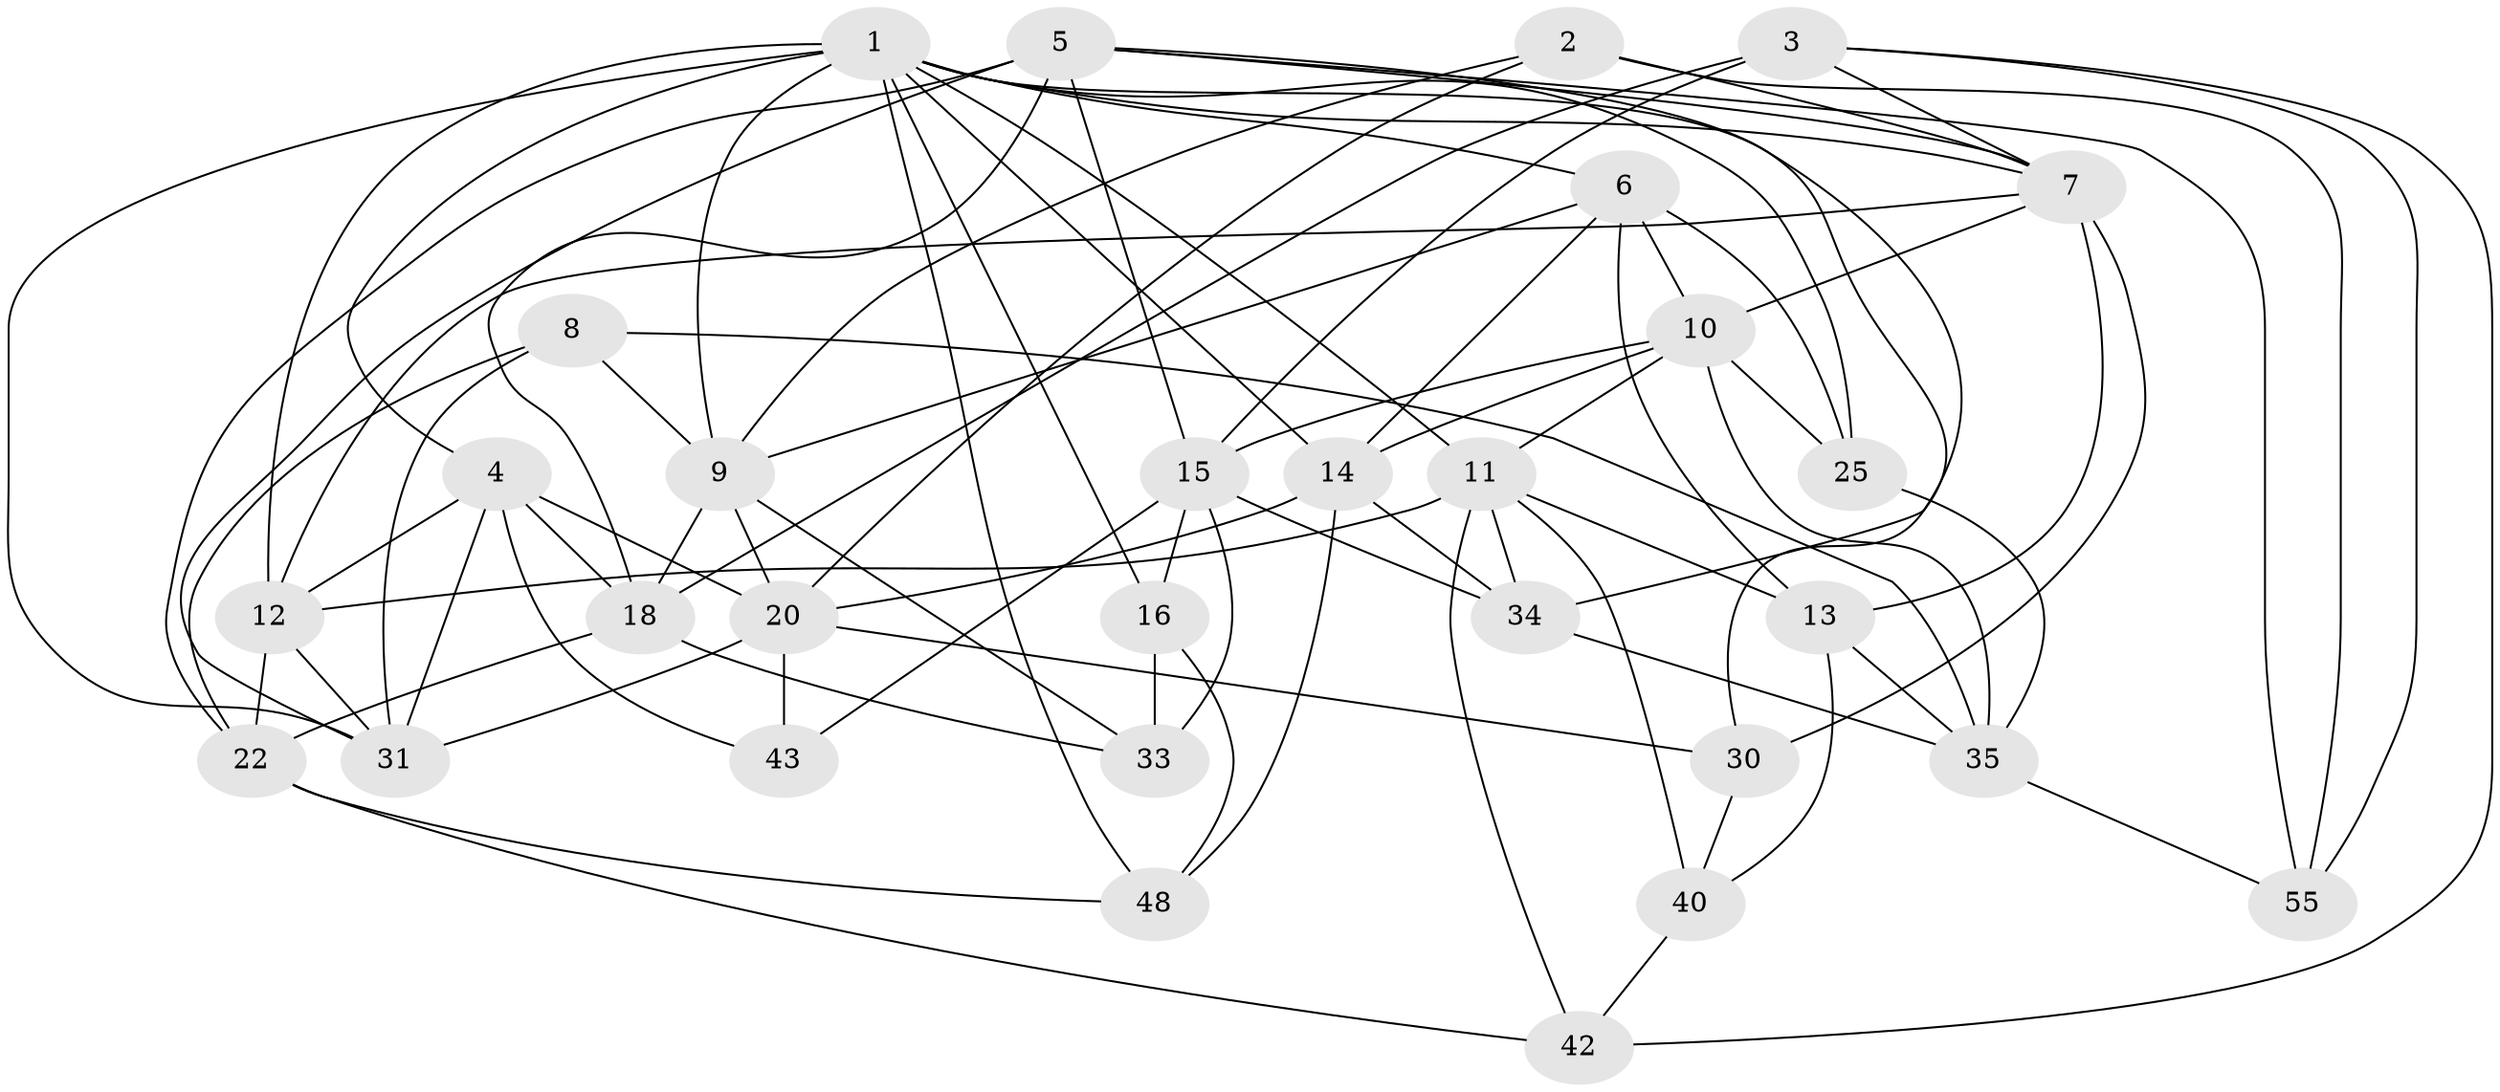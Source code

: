 // original degree distribution, {4: 1.0}
// Generated by graph-tools (version 1.1) at 2025/16/03/09/25 04:16:16]
// undirected, 30 vertices, 84 edges
graph export_dot {
graph [start="1"]
  node [color=gray90,style=filled];
  1 [super="+29+47"];
  2;
  3 [super="+53"];
  4 [super="+54"];
  5 [super="+19"];
  6 [super="+23"];
  7 [super="+45+27"];
  8;
  9 [super="+38+44"];
  10 [super="+26+24"];
  11 [super="+17"];
  12 [super="+49"];
  13 [super="+59"];
  14 [super="+56"];
  15 [super="+39+21"];
  16;
  18 [super="+60+28"];
  20 [super="+37"];
  22 [super="+61"];
  25;
  30;
  31 [super="+36"];
  33;
  34 [super="+41"];
  35 [super="+50"];
  40;
  42;
  43;
  48;
  55;
  1 -- 31;
  1 -- 11;
  1 -- 16;
  1 -- 4;
  1 -- 6;
  1 -- 25;
  1 -- 9;
  1 -- 14;
  1 -- 12;
  1 -- 48;
  1 -- 30;
  1 -- 7;
  2 -- 55;
  2 -- 9;
  2 -- 7;
  2 -- 20;
  3 -- 42;
  3 -- 55;
  3 -- 15;
  3 -- 18 [weight=2];
  3 -- 7;
  4 -- 43;
  4 -- 20;
  4 -- 31;
  4 -- 12;
  4 -- 18;
  5 -- 15 [weight=2];
  5 -- 22;
  5 -- 55;
  5 -- 31;
  5 -- 7;
  5 -- 34;
  5 -- 18;
  6 -- 14;
  6 -- 9;
  6 -- 25;
  6 -- 13;
  6 -- 10;
  7 -- 30;
  7 -- 12;
  7 -- 13;
  7 -- 10;
  8 -- 31;
  8 -- 9;
  8 -- 35;
  8 -- 22;
  9 -- 18 [weight=2];
  9 -- 20;
  9 -- 33;
  10 -- 25;
  10 -- 35 [weight=2];
  10 -- 14;
  10 -- 15;
  10 -- 11;
  11 -- 40;
  11 -- 12;
  11 -- 42;
  11 -- 34 [weight=2];
  11 -- 13;
  12 -- 31;
  12 -- 22;
  13 -- 35 [weight=2];
  13 -- 40;
  14 -- 48;
  14 -- 34;
  14 -- 20;
  15 -- 43;
  15 -- 33;
  15 -- 16;
  15 -- 34;
  16 -- 48;
  16 -- 33;
  18 -- 22;
  18 -- 33;
  20 -- 43 [weight=2];
  20 -- 30;
  20 -- 31;
  22 -- 42;
  22 -- 48;
  25 -- 35;
  30 -- 40;
  34 -- 35;
  35 -- 55;
  40 -- 42;
}
